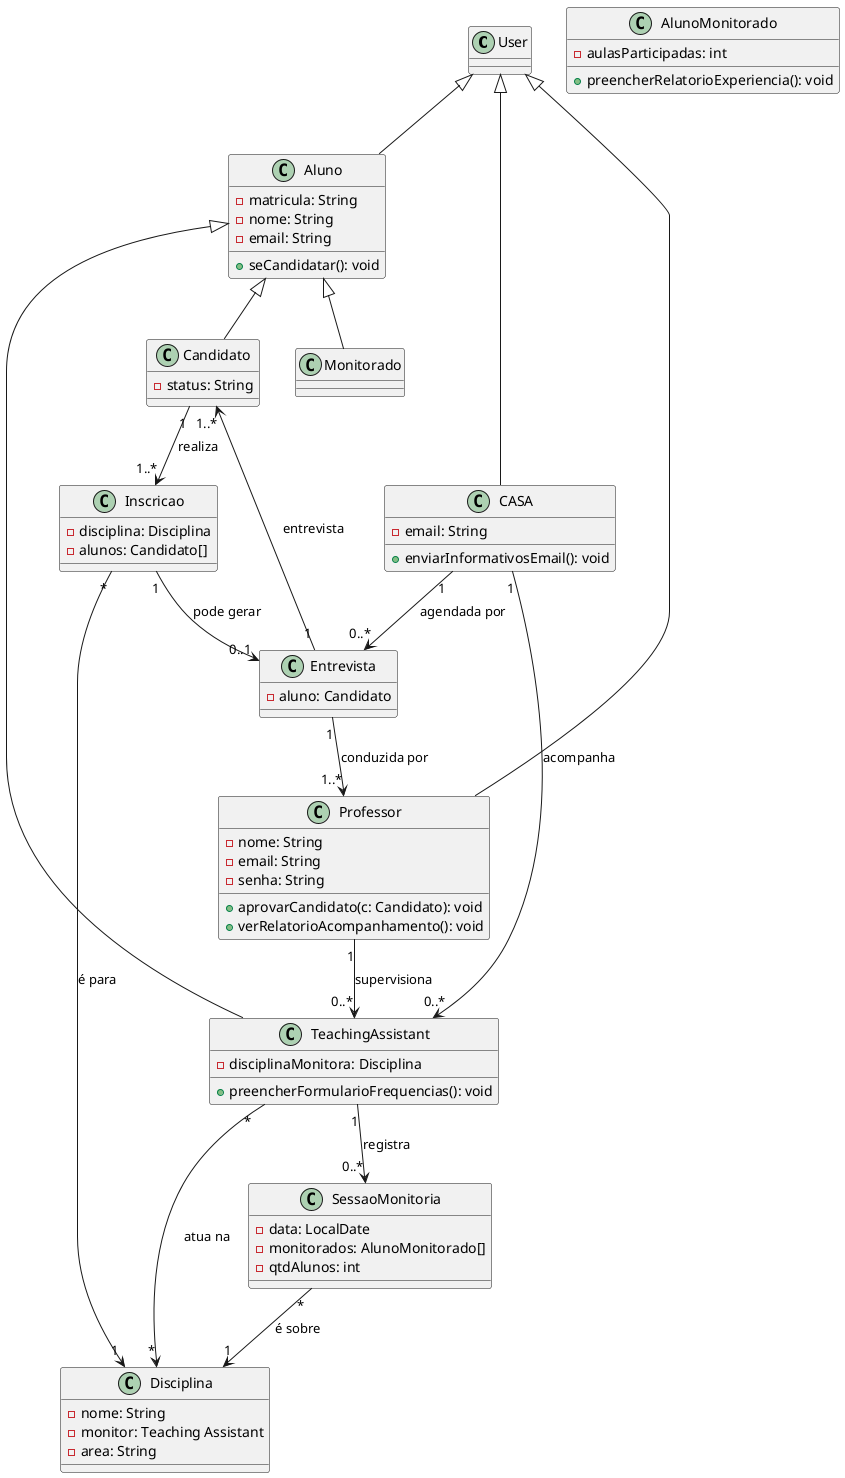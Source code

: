 @startuml

' Definição das classes
class User 
class Aluno {
    - matricula: String
    - nome: String
    - email: String

    + seCandidatar(): void
}
class Professor {
    - nome: String
    - email: String
    - senha: String

    + aprovarCandidato(c: Candidato): void
    + verRelatorioAcompanhamento(): void

}
class CASA {
    - email: String
    
    + enviarInformativosEmail(): void
}

class Candidato {
    - status: String
}
class AlunoMonitorado {
    - aulasParticipadas: int

    + preencherRelatorioExperiencia(): void
}

class TeachingAssistant {
    - disciplinaMonitora: Disciplina

    + preencherFormularioFrequencias(): void
}

class Disciplina {
    - nome: String
    - monitor: Teaching Assistant
    - area: String
}
class Inscricao {
    - disciplina: Disciplina
    - alunos: Candidato[]
}
class Entrevista {
    - aluno: Candidato
}
class SessaoMonitoria {
    - data: LocalDate
    - monitorados: AlunoMonitorado[]
    - qtdAlunos: int

}

' Relacionamentos de Herança (Generalização)
' Um Aluno, Professor e CASA são tipos de Usuário.
User <|-down- Aluno
User <|-down- Professor
User <|-down- CASA

' Candidato, Monitor e TA são papéis/especializações de um Aluno.
Aluno <|-down- Candidato
Aluno <|-down- Monitorado
Aluno <|-down- TeachingAssistant

' Relacionamentos de Associação com Multiplicidade
' O fluxo de inscrição e entrevista
Candidato "1" --> "1..*" Inscricao : realiza
Inscricao "*" --> "1" Disciplina : é para
Inscricao "1" --> "0..1" Entrevista : pode gerar
Entrevista "1" --> "1..*" Candidato : entrevista
Entrevista "1" --> "1..*" Professor : conduzida por
CASA "1" --> "0..*" Entrevista : agendada por

' O fluxo de monitoria e acompanhamento
TeachingAssistant "*" --> "*" Disciplina : atua na
TeachingAssistant "1" --> "0..*" SessaoMonitoria : registra
SessaoMonitoria "*" --> "1" Disciplina : é sobre
Professor "1" --> "0..*" TeachingAssistant : supervisiona
CASA "1" --> "0..*" TeachingAssistant : acompanha

@enduml
